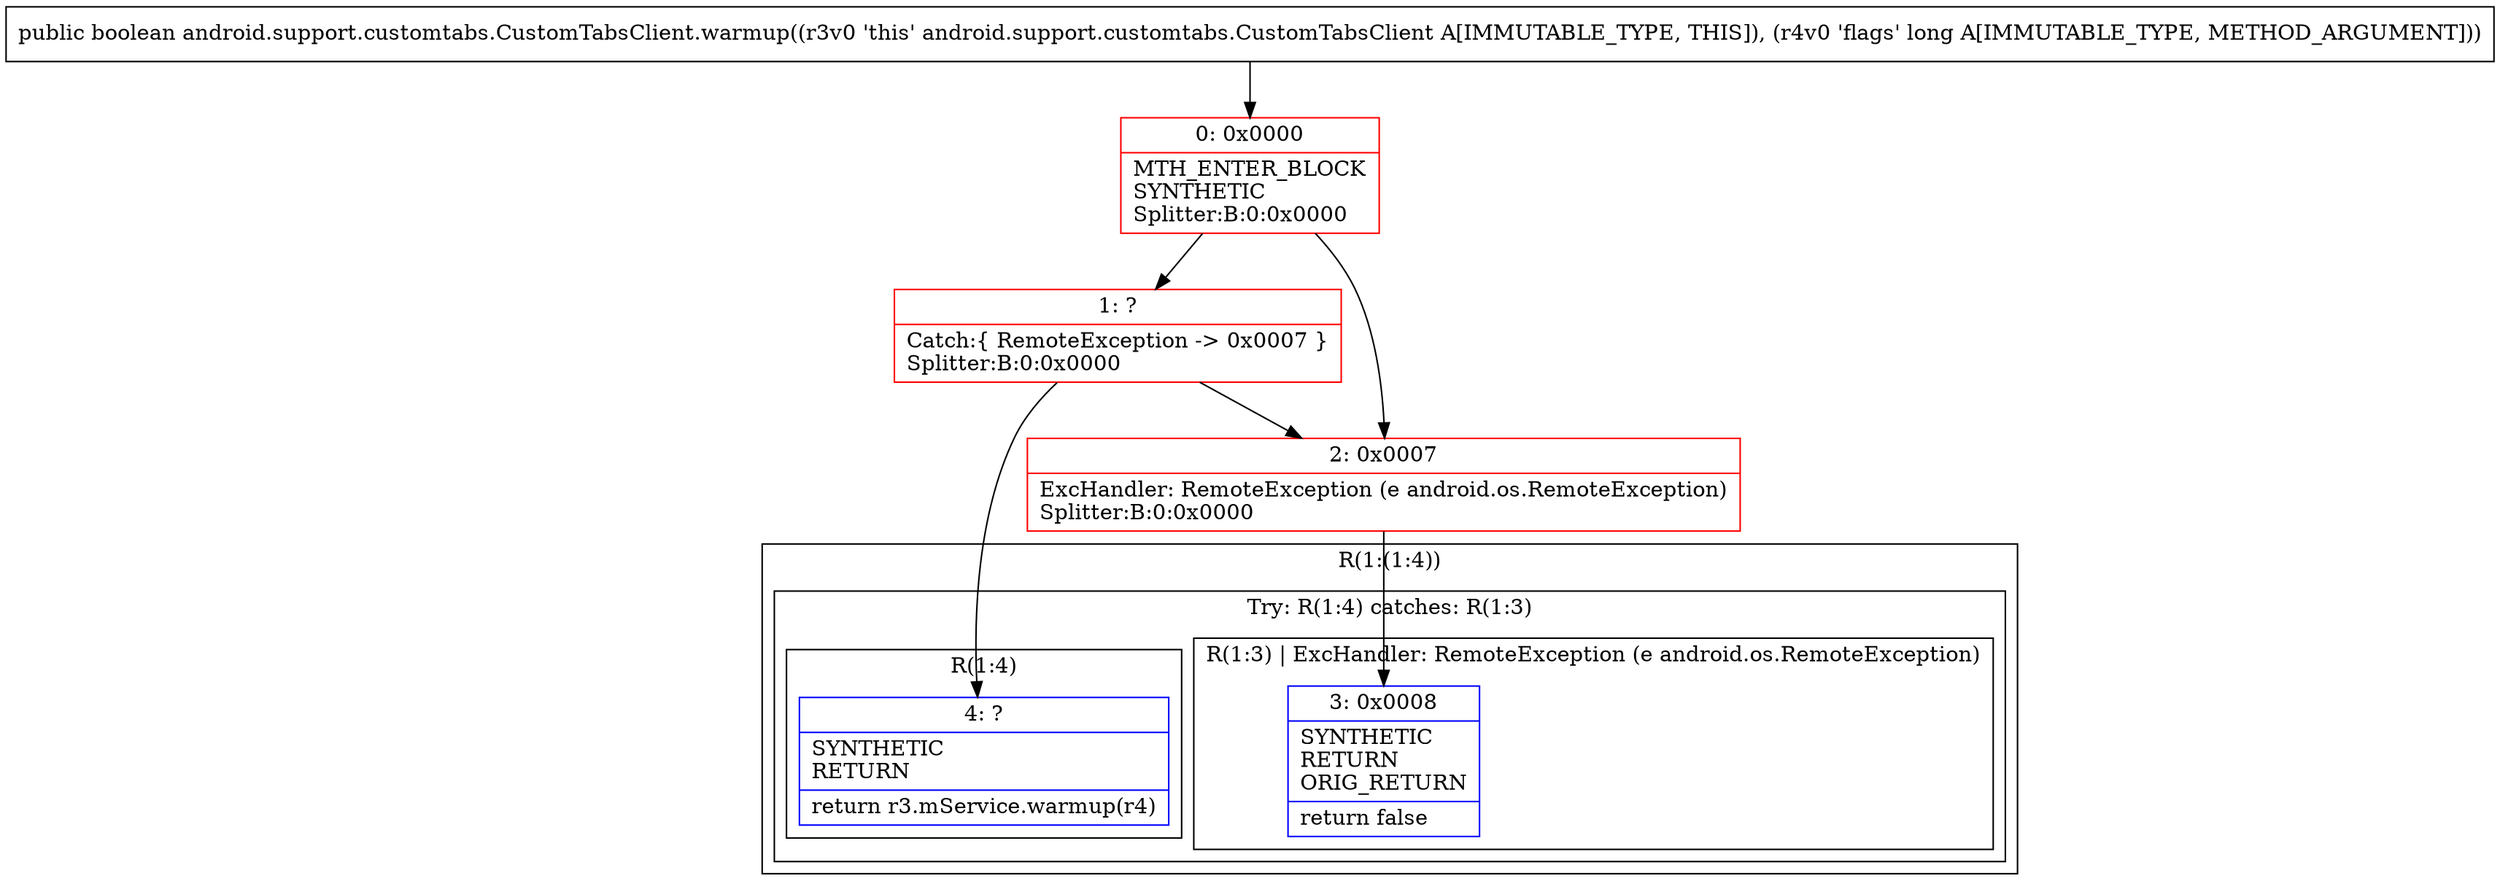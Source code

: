 digraph "CFG forandroid.support.customtabs.CustomTabsClient.warmup(J)Z" {
subgraph cluster_Region_1935728242 {
label = "R(1:(1:4))";
node [shape=record,color=blue];
subgraph cluster_TryCatchRegion_1541836495 {
label = "Try: R(1:4) catches: R(1:3)";
node [shape=record,color=blue];
subgraph cluster_Region_909004801 {
label = "R(1:4)";
node [shape=record,color=blue];
Node_4 [shape=record,label="{4\:\ ?|SYNTHETIC\lRETURN\l|return r3.mService.warmup(r4)\l}"];
}
subgraph cluster_Region_1841778649 {
label = "R(1:3) | ExcHandler: RemoteException (e android.os.RemoteException)\l";
node [shape=record,color=blue];
Node_3 [shape=record,label="{3\:\ 0x0008|SYNTHETIC\lRETURN\lORIG_RETURN\l|return false\l}"];
}
}
}
subgraph cluster_Region_1841778649 {
label = "R(1:3) | ExcHandler: RemoteException (e android.os.RemoteException)\l";
node [shape=record,color=blue];
Node_3 [shape=record,label="{3\:\ 0x0008|SYNTHETIC\lRETURN\lORIG_RETURN\l|return false\l}"];
}
Node_0 [shape=record,color=red,label="{0\:\ 0x0000|MTH_ENTER_BLOCK\lSYNTHETIC\lSplitter:B:0:0x0000\l}"];
Node_1 [shape=record,color=red,label="{1\:\ ?|Catch:\{ RemoteException \-\> 0x0007 \}\lSplitter:B:0:0x0000\l}"];
Node_2 [shape=record,color=red,label="{2\:\ 0x0007|ExcHandler: RemoteException (e android.os.RemoteException)\lSplitter:B:0:0x0000\l}"];
MethodNode[shape=record,label="{public boolean android.support.customtabs.CustomTabsClient.warmup((r3v0 'this' android.support.customtabs.CustomTabsClient A[IMMUTABLE_TYPE, THIS]), (r4v0 'flags' long A[IMMUTABLE_TYPE, METHOD_ARGUMENT])) }"];
MethodNode -> Node_0;
Node_0 -> Node_1;
Node_0 -> Node_2;
Node_1 -> Node_2;
Node_1 -> Node_4;
Node_2 -> Node_3;
}

